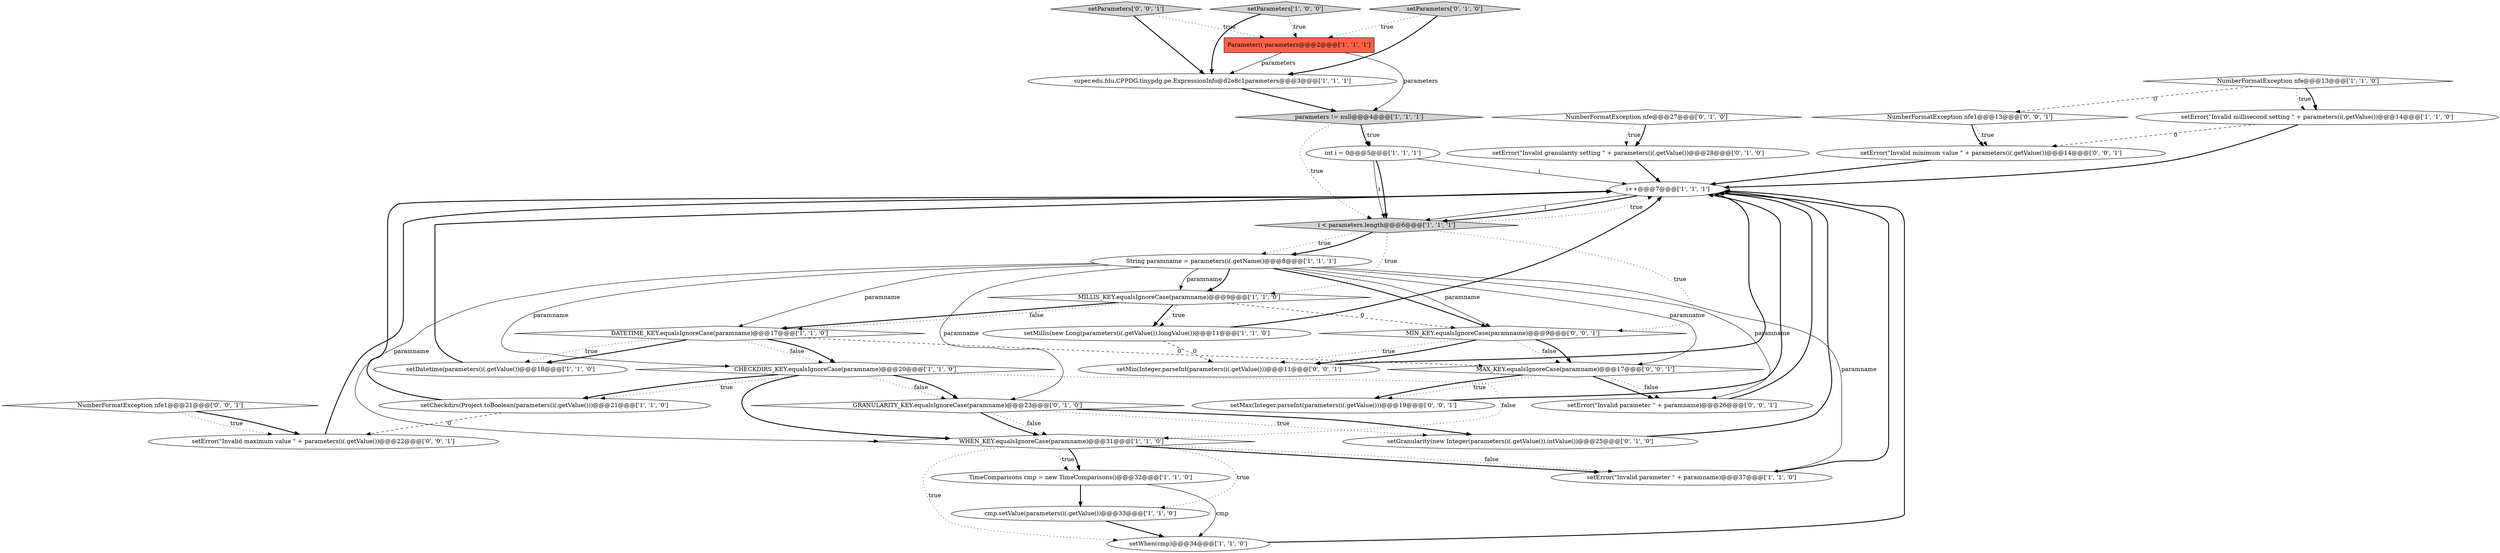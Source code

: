 digraph {
33 [style = filled, label = "NumberFormatException nfe1@@@13@@@['0', '0', '1']", fillcolor = white, shape = diamond image = "AAA0AAABBB3BBB"];
26 [style = filled, label = "setMin(Integer.parseInt(parameters(i(.getValue()))@@@11@@@['0', '0', '1']", fillcolor = white, shape = ellipse image = "AAA0AAABBB3BBB"];
19 [style = filled, label = "setDatetime(parameters(i(.getValue())@@@18@@@['1', '1', '0']", fillcolor = white, shape = ellipse image = "AAA0AAABBB1BBB"];
10 [style = filled, label = "TimeComparisons cmp = new TimeComparisons()@@@32@@@['1', '1', '0']", fillcolor = white, shape = ellipse image = "AAA0AAABBB1BBB"];
16 [style = filled, label = "parameters != null@@@4@@@['1', '1', '1']", fillcolor = lightgray, shape = diamond image = "AAA0AAABBB1BBB"];
9 [style = filled, label = "WHEN_KEY.equalsIgnoreCase(paramname)@@@31@@@['1', '1', '0']", fillcolor = white, shape = diamond image = "AAA0AAABBB1BBB"];
20 [style = filled, label = "int i = 0@@@5@@@['1', '1', '1']", fillcolor = white, shape = ellipse image = "AAA0AAABBB1BBB"];
15 [style = filled, label = "setCheckdirs(Project.toBoolean(parameters(i(.getValue()))@@@21@@@['1', '1', '0']", fillcolor = white, shape = ellipse image = "AAA0AAABBB1BBB"];
8 [style = filled, label = "setMillis(new Long(parameters(i(.getValue()).longValue())@@@11@@@['1', '1', '0']", fillcolor = white, shape = ellipse image = "AAA0AAABBB1BBB"];
25 [style = filled, label = "NumberFormatException nfe@@@27@@@['0', '1', '0']", fillcolor = white, shape = diamond image = "AAA1AAABBB2BBB"];
28 [style = filled, label = "setParameters['0', '0', '1']", fillcolor = lightgray, shape = diamond image = "AAA0AAABBB3BBB"];
13 [style = filled, label = "NumberFormatException nfe@@@13@@@['1', '1', '0']", fillcolor = white, shape = diamond image = "AAA0AAABBB1BBB"];
35 [style = filled, label = "MAX_KEY.equalsIgnoreCase(paramname)@@@17@@@['0', '0', '1']", fillcolor = white, shape = diamond image = "AAA0AAABBB3BBB"];
3 [style = filled, label = "String paramname = parameters(i(.getName()@@@8@@@['1', '1', '1']", fillcolor = white, shape = ellipse image = "AAA0AAABBB1BBB"];
5 [style = filled, label = "i++@@@7@@@['1', '1', '1']", fillcolor = white, shape = ellipse image = "AAA0AAABBB1BBB"];
2 [style = filled, label = "i < parameters.length@@@6@@@['1', '1', '1']", fillcolor = lightgray, shape = diamond image = "AAA0AAABBB1BBB"];
17 [style = filled, label = "setError(\"Invalid parameter \" + paramname)@@@37@@@['1', '1', '0']", fillcolor = white, shape = ellipse image = "AAA0AAABBB1BBB"];
12 [style = filled, label = "super.edu.fdu.CPPDG.tinypdg.pe.ExpressionInfo@d2e8c1parameters@@@3@@@['1', '1', '1']", fillcolor = white, shape = ellipse image = "AAA0AAABBB1BBB"];
0 [style = filled, label = "cmp.setValue(parameters(i(.getValue())@@@33@@@['1', '1', '0']", fillcolor = white, shape = ellipse image = "AAA0AAABBB1BBB"];
14 [style = filled, label = "setError(\"Invalid millisecond setting \" + parameters(i(.getValue())@@@14@@@['1', '1', '0']", fillcolor = white, shape = ellipse image = "AAA0AAABBB1BBB"];
21 [style = filled, label = "setError(\"Invalid granularity setting \" + parameters(i(.getValue())@@@28@@@['0', '1', '0']", fillcolor = white, shape = ellipse image = "AAA1AAABBB2BBB"];
4 [style = filled, label = "Parameter(( parameters@@@2@@@['1', '1', '1']", fillcolor = tomato, shape = box image = "AAA0AAABBB1BBB"];
7 [style = filled, label = "setParameters['1', '0', '0']", fillcolor = lightgray, shape = diamond image = "AAA0AAABBB1BBB"];
22 [style = filled, label = "setGranularity(new Integer(parameters(i(.getValue()).intValue())@@@25@@@['0', '1', '0']", fillcolor = white, shape = ellipse image = "AAA1AAABBB2BBB"];
18 [style = filled, label = "CHECKDIRS_KEY.equalsIgnoreCase(paramname)@@@20@@@['1', '1', '0']", fillcolor = white, shape = diamond image = "AAA0AAABBB1BBB"];
34 [style = filled, label = "setMax(Integer.parseInt(parameters(i(.getValue()))@@@19@@@['0', '0', '1']", fillcolor = white, shape = ellipse image = "AAA0AAABBB3BBB"];
27 [style = filled, label = "setError(\"Invalid parameter \" + paramname)@@@26@@@['0', '0', '1']", fillcolor = white, shape = ellipse image = "AAA0AAABBB3BBB"];
1 [style = filled, label = "setWhen(cmp)@@@34@@@['1', '1', '0']", fillcolor = white, shape = ellipse image = "AAA0AAABBB1BBB"];
23 [style = filled, label = "GRANULARITY_KEY.equalsIgnoreCase(paramname)@@@23@@@['0', '1', '0']", fillcolor = white, shape = diamond image = "AAA1AAABBB2BBB"];
29 [style = filled, label = "MIN_KEY.equalsIgnoreCase(paramname)@@@9@@@['0', '0', '1']", fillcolor = white, shape = diamond image = "AAA0AAABBB3BBB"];
31 [style = filled, label = "NumberFormatException nfe1@@@21@@@['0', '0', '1']", fillcolor = white, shape = diamond image = "AAA0AAABBB3BBB"];
24 [style = filled, label = "setParameters['0', '1', '0']", fillcolor = lightgray, shape = diamond image = "AAA0AAABBB2BBB"];
30 [style = filled, label = "setError(\"Invalid minimum value \" + parameters(i(.getValue())@@@14@@@['0', '0', '1']", fillcolor = white, shape = ellipse image = "AAA0AAABBB3BBB"];
6 [style = filled, label = "DATETIME_KEY.equalsIgnoreCase(paramname)@@@17@@@['1', '1', '0']", fillcolor = white, shape = diamond image = "AAA0AAABBB1BBB"];
32 [style = filled, label = "setError(\"Invalid maximum value \" + parameters(i(.getValue())@@@22@@@['0', '0', '1']", fillcolor = white, shape = ellipse image = "AAA0AAABBB3BBB"];
11 [style = filled, label = "MILLIS_KEY.equalsIgnoreCase(paramname)@@@9@@@['1', '1', '0']", fillcolor = white, shape = diamond image = "AAA0AAABBB1BBB"];
23->22 [style = bold, label=""];
23->9 [style = bold, label=""];
13->33 [style = dashed, label="0"];
16->20 [style = dotted, label="true"];
16->2 [style = dotted, label="true"];
2->5 [style = dotted, label="true"];
25->21 [style = dotted, label="true"];
20->5 [style = solid, label="i"];
18->9 [style = dotted, label="false"];
6->19 [style = bold, label=""];
31->32 [style = bold, label=""];
9->10 [style = dotted, label="true"];
12->16 [style = bold, label=""];
23->22 [style = dotted, label="true"];
3->11 [style = solid, label="paramname"];
9->17 [style = bold, label=""];
31->32 [style = dotted, label="true"];
2->29 [style = dotted, label="true"];
20->2 [style = bold, label=""];
35->34 [style = bold, label=""];
4->16 [style = solid, label="parameters"];
24->4 [style = dotted, label="true"];
1->5 [style = bold, label=""];
5->2 [style = solid, label="i"];
14->5 [style = bold, label=""];
2->3 [style = dotted, label="true"];
15->32 [style = dashed, label="0"];
8->5 [style = bold, label=""];
19->5 [style = bold, label=""];
3->6 [style = solid, label="paramname"];
9->1 [style = dotted, label="true"];
3->23 [style = solid, label="paramname"];
11->6 [style = bold, label=""];
2->3 [style = bold, label=""];
25->21 [style = bold, label=""];
33->30 [style = dotted, label="true"];
7->12 [style = bold, label=""];
29->35 [style = dotted, label="false"];
8->26 [style = dashed, label="0"];
35->34 [style = dotted, label="true"];
15->5 [style = bold, label=""];
6->18 [style = dotted, label="false"];
13->14 [style = dotted, label="true"];
9->17 [style = dotted, label="false"];
9->10 [style = bold, label=""];
18->15 [style = bold, label=""];
3->29 [style = bold, label=""];
6->18 [style = bold, label=""];
23->9 [style = dotted, label="false"];
7->4 [style = dotted, label="true"];
3->9 [style = solid, label="paramname"];
4->12 [style = solid, label="parameters"];
18->23 [style = dotted, label="false"];
6->19 [style = dotted, label="true"];
29->35 [style = bold, label=""];
3->18 [style = solid, label="paramname"];
29->26 [style = dotted, label="true"];
14->30 [style = dashed, label="0"];
35->27 [style = bold, label=""];
18->9 [style = bold, label=""];
11->8 [style = bold, label=""];
28->4 [style = dotted, label="true"];
3->17 [style = solid, label="paramname"];
24->12 [style = bold, label=""];
3->29 [style = solid, label="paramname"];
10->0 [style = bold, label=""];
18->23 [style = bold, label=""];
5->2 [style = bold, label=""];
2->11 [style = dotted, label="true"];
20->2 [style = solid, label="i"];
22->5 [style = bold, label=""];
18->15 [style = dotted, label="true"];
3->11 [style = bold, label=""];
28->12 [style = bold, label=""];
9->0 [style = dotted, label="true"];
32->5 [style = bold, label=""];
35->27 [style = dotted, label="false"];
34->5 [style = bold, label=""];
11->6 [style = dotted, label="false"];
3->35 [style = solid, label="paramname"];
0->1 [style = bold, label=""];
3->27 [style = solid, label="paramname"];
11->29 [style = dashed, label="0"];
11->8 [style = dotted, label="true"];
33->30 [style = bold, label=""];
26->5 [style = bold, label=""];
27->5 [style = bold, label=""];
30->5 [style = bold, label=""];
10->1 [style = solid, label="cmp"];
21->5 [style = bold, label=""];
16->20 [style = bold, label=""];
6->35 [style = dashed, label="0"];
13->14 [style = bold, label=""];
17->5 [style = bold, label=""];
29->26 [style = bold, label=""];
}
